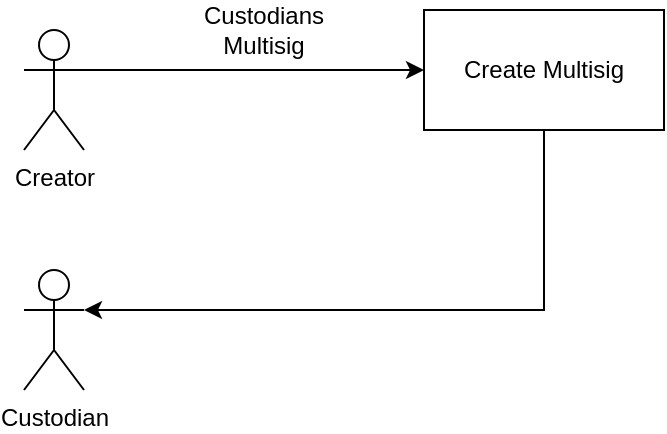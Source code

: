 <mxfile version="13.9.9" type="device" pages="4"><diagram id="Kqt06fl9nZnOBwB2AGot" name="Create"><mxGraphModel dx="981" dy="704" grid="1" gridSize="10" guides="1" tooltips="1" connect="1" arrows="1" fold="1" page="1" pageScale="1" pageWidth="1169" pageHeight="827" math="0" shadow="0"><root><mxCell id="0"/><mxCell id="1" parent="0"/><mxCell id="e-pmlgsQ2n-MrRGF6PTi-1" value="Creator" style="shape=umlActor;verticalLabelPosition=bottom;verticalAlign=top;html=1;outlineConnect=0;" vertex="1" parent="1"><mxGeometry x="110" y="140" width="30" height="60" as="geometry"/></mxCell><mxCell id="e-pmlgsQ2n-MrRGF6PTi-9" style="edgeStyle=orthogonalEdgeStyle;rounded=0;orthogonalLoop=1;jettySize=auto;html=1;exitX=0.5;exitY=1;exitDx=0;exitDy=0;entryX=1;entryY=0.333;entryDx=0;entryDy=0;entryPerimeter=0;" edge="1" parent="1" source="e-pmlgsQ2n-MrRGF6PTi-2" target="e-pmlgsQ2n-MrRGF6PTi-6"><mxGeometry relative="1" as="geometry"/></mxCell><mxCell id="e-pmlgsQ2n-MrRGF6PTi-2" value="Create Multisig" style="rounded=0;whiteSpace=wrap;html=1;" vertex="1" parent="1"><mxGeometry x="310" y="130" width="120" height="60" as="geometry"/></mxCell><mxCell id="e-pmlgsQ2n-MrRGF6PTi-3" value="" style="endArrow=classic;html=1;exitX=1;exitY=0.333;exitDx=0;exitDy=0;exitPerimeter=0;entryX=0;entryY=0.5;entryDx=0;entryDy=0;" edge="1" parent="1" source="e-pmlgsQ2n-MrRGF6PTi-1" target="e-pmlgsQ2n-MrRGF6PTi-2"><mxGeometry width="50" height="50" relative="1" as="geometry"><mxPoint x="480" y="390" as="sourcePoint"/><mxPoint x="530" y="340" as="targetPoint"/></mxGeometry></mxCell><mxCell id="e-pmlgsQ2n-MrRGF6PTi-4" value="Custodians&lt;br&gt;Multisig" style="text;html=1;strokeColor=none;fillColor=none;align=center;verticalAlign=middle;whiteSpace=wrap;rounded=0;" vertex="1" parent="1"><mxGeometry x="210" y="130" width="40" height="20" as="geometry"/></mxCell><mxCell id="e-pmlgsQ2n-MrRGF6PTi-6" value="Custodian" style="shape=umlActor;verticalLabelPosition=bottom;verticalAlign=top;html=1;outlineConnect=0;" vertex="1" parent="1"><mxGeometry x="110" y="260" width="30" height="60" as="geometry"/></mxCell></root></mxGraphModel></diagram><diagram id="5ERkF-ET7pti8h_AWqL9" name="Send"><mxGraphModel dx="981" dy="704" grid="1" gridSize="10" guides="1" tooltips="1" connect="1" arrows="1" fold="1" page="1" pageScale="1" pageWidth="1169" pageHeight="827" math="0" shadow="0"><root><mxCell id="kW0JOihTX2Gkwdn3JWi0-0"/><mxCell id="kW0JOihTX2Gkwdn3JWi0-1" parent="kW0JOihTX2Gkwdn3JWi0-0"/><mxCell id="kW0JOihTX2Gkwdn3JWi0-4" style="edgeStyle=orthogonalEdgeStyle;rounded=0;orthogonalLoop=1;jettySize=auto;html=1;exitX=1;exitY=0.333;exitDx=0;exitDy=0;exitPerimeter=0;entryX=0;entryY=0.5;entryDx=0;entryDy=0;" edge="1" parent="kW0JOihTX2Gkwdn3JWi0-1" source="kW0JOihTX2Gkwdn3JWi0-2" target="kW0JOihTX2Gkwdn3JWi0-3"><mxGeometry relative="1" as="geometry"/></mxCell><mxCell id="kW0JOihTX2Gkwdn3JWi0-2" value="Custodian" style="shape=umlActor;verticalLabelPosition=bottom;verticalAlign=top;html=1;outlineConnect=0;" vertex="1" parent="kW0JOihTX2Gkwdn3JWi0-1"><mxGeometry x="90" y="130" width="30" height="60" as="geometry"/></mxCell><mxCell id="kW0JOihTX2Gkwdn3JWi0-7" style="edgeStyle=orthogonalEdgeStyle;rounded=0;orthogonalLoop=1;jettySize=auto;html=1;exitX=1;exitY=0.5;exitDx=0;exitDy=0;entryX=0;entryY=0.5;entryDx=0;entryDy=0;" edge="1" parent="kW0JOihTX2Gkwdn3JWi0-1" source="kW0JOihTX2Gkwdn3JWi0-3" target="kW0JOihTX2Gkwdn3JWi0-6"><mxGeometry relative="1" as="geometry"/></mxCell><mxCell id="kW0JOihTX2Gkwdn3JWi0-3" value="Send" style="rounded=0;whiteSpace=wrap;html=1;" vertex="1" parent="kW0JOihTX2Gkwdn3JWi0-1"><mxGeometry x="270" y="120" width="120" height="60" as="geometry"/></mxCell><mxCell id="kW0JOihTX2Gkwdn3JWi0-5" value="recipient&lt;br&gt;amount&lt;br&gt;payload" style="text;html=1;strokeColor=none;fillColor=none;align=center;verticalAlign=middle;whiteSpace=wrap;rounded=0;" vertex="1" parent="kW0JOihTX2Gkwdn3JWi0-1"><mxGeometry x="160" y="120" width="40" height="20" as="geometry"/></mxCell><mxCell id="kW0JOihTX2Gkwdn3JWi0-6" value="transfer" style="rounded=0;whiteSpace=wrap;html=1;" vertex="1" parent="kW0JOihTX2Gkwdn3JWi0-1"><mxGeometry x="525" y="120" width="120" height="60" as="geometry"/></mxCell><mxCell id="kW0JOihTX2Gkwdn3JWi0-8" value="amount&lt;br&gt;payload" style="text;html=1;strokeColor=none;fillColor=none;align=center;verticalAlign=middle;whiteSpace=wrap;rounded=0;" vertex="1" parent="kW0JOihTX2Gkwdn3JWi0-1"><mxGeometry x="440" y="120" width="40" height="20" as="geometry"/></mxCell><mxCell id="kW0JOihTX2Gkwdn3JWi0-9" value="recipient" style="text;html=1;strokeColor=none;fillColor=none;align=center;verticalAlign=middle;whiteSpace=wrap;rounded=0;" vertex="1" parent="kW0JOihTX2Gkwdn3JWi0-1"><mxGeometry x="440" y="150" width="40" height="20" as="geometry"/></mxCell></root></mxGraphModel></diagram><diagram id="klMeii2-21Bu8zSdRwr6" name="Submit"><mxGraphModel dx="981" dy="704" grid="1" gridSize="10" guides="1" tooltips="1" connect="1" arrows="1" fold="1" page="1" pageScale="1" pageWidth="1169" pageHeight="827" math="0" shadow="0"><root><mxCell id="HlSW1sw1KCncHgXtxDz1-0"/><mxCell id="HlSW1sw1KCncHgXtxDz1-1" parent="HlSW1sw1KCncHgXtxDz1-0"/><mxCell id="lp4HKm6jgQ76Z8Aid_ck-3" style="edgeStyle=orthogonalEdgeStyle;rounded=0;orthogonalLoop=1;jettySize=auto;html=1;exitX=1;exitY=0.333;exitDx=0;exitDy=0;exitPerimeter=0;entryX=0;entryY=0.5;entryDx=0;entryDy=0;" edge="1" parent="HlSW1sw1KCncHgXtxDz1-1" source="HlSW1sw1KCncHgXtxDz1-2" target="HlSW1sw1KCncHgXtxDz1-5"><mxGeometry relative="1" as="geometry"/></mxCell><mxCell id="HlSW1sw1KCncHgXtxDz1-2" value="Custodian" style="shape=umlActor;verticalLabelPosition=bottom;verticalAlign=top;html=1;outlineConnect=0;" vertex="1" parent="HlSW1sw1KCncHgXtxDz1-1"><mxGeometry x="120" y="180" width="30" height="60" as="geometry"/></mxCell><mxCell id="lp4HKm6jgQ76Z8Aid_ck-7" style="edgeStyle=orthogonalEdgeStyle;rounded=0;orthogonalLoop=1;jettySize=auto;html=1;exitX=1;exitY=0.5;exitDx=0;exitDy=0;entryX=0.5;entryY=0;entryDx=0;entryDy=0;" edge="1" parent="HlSW1sw1KCncHgXtxDz1-1" source="HlSW1sw1KCncHgXtxDz1-5" target="HlSW1sw1KCncHgXtxDz1-6"><mxGeometry relative="1" as="geometry"/></mxCell><mxCell id="HlSW1sw1KCncHgXtxDz1-5" value="Submit" style="rounded=0;whiteSpace=wrap;html=1;" vertex="1" parent="HlSW1sw1KCncHgXtxDz1-1"><mxGeometry x="330" y="170" width="120" height="60" as="geometry"/></mxCell><mxCell id="lp4HKm6jgQ76Z8Aid_ck-1" style="edgeStyle=orthogonalEdgeStyle;rounded=0;orthogonalLoop=1;jettySize=auto;html=1;exitX=1;exitY=0.5;exitDx=0;exitDy=0;entryX=0;entryY=0.5;entryDx=0;entryDy=0;" edge="1" parent="HlSW1sw1KCncHgXtxDz1-1" source="HlSW1sw1KCncHgXtxDz1-6" target="lp4HKm6jgQ76Z8Aid_ck-0"><mxGeometry relative="1" as="geometry"/></mxCell><mxCell id="lp4HKm6jgQ76Z8Aid_ck-2" style="edgeStyle=orthogonalEdgeStyle;rounded=0;orthogonalLoop=1;jettySize=auto;html=1;exitX=0.5;exitY=1;exitDx=0;exitDy=0;" edge="1" parent="HlSW1sw1KCncHgXtxDz1-1" source="HlSW1sw1KCncHgXtxDz1-6" target="HlSW1sw1KCncHgXtxDz1-7"><mxGeometry relative="1" as="geometry"/></mxCell><mxCell id="HlSW1sw1KCncHgXtxDz1-6" value="expired" style="rhombus;whiteSpace=wrap;html=1;" vertex="1" parent="HlSW1sw1KCncHgXtxDz1-1"><mxGeometry x="510" y="280" width="80" height="80" as="geometry"/></mxCell><mxCell id="lp4HKm6jgQ76Z8Aid_ck-5" style="edgeStyle=orthogonalEdgeStyle;rounded=0;orthogonalLoop=1;jettySize=auto;html=1;exitX=1;exitY=0.5;exitDx=0;exitDy=0;entryX=0;entryY=0.5;entryDx=0;entryDy=0;" edge="1" parent="HlSW1sw1KCncHgXtxDz1-1" source="HlSW1sw1KCncHgXtxDz1-7" target="lp4HKm6jgQ76Z8Aid_ck-4"><mxGeometry relative="1" as="geometry"/></mxCell><mxCell id="lp4HKm6jgQ76Z8Aid_ck-11" style="edgeStyle=orthogonalEdgeStyle;rounded=0;orthogonalLoop=1;jettySize=auto;html=1;exitX=0;exitY=0.5;exitDx=0;exitDy=0;entryX=0;entryY=0.333;entryDx=0;entryDy=0;entryPerimeter=0;" edge="1" parent="HlSW1sw1KCncHgXtxDz1-1" source="HlSW1sw1KCncHgXtxDz1-7" target="lp4HKm6jgQ76Z8Aid_ck-6"><mxGeometry relative="1" as="geometry"/></mxCell><mxCell id="HlSW1sw1KCncHgXtxDz1-7" value="enough&lt;br&gt;signatures" style="rhombus;whiteSpace=wrap;html=1;" vertex="1" parent="HlSW1sw1KCncHgXtxDz1-1"><mxGeometry x="510" y="420" width="80" height="80" as="geometry"/></mxCell><mxCell id="lp4HKm6jgQ76Z8Aid_ck-0" value="Expire" style="rounded=0;whiteSpace=wrap;html=1;" vertex="1" parent="HlSW1sw1KCncHgXtxDz1-1"><mxGeometry x="700" y="290" width="120" height="60" as="geometry"/></mxCell><mxCell id="lp4HKm6jgQ76Z8Aid_ck-4" value="Transfer" style="rounded=0;whiteSpace=wrap;html=1;" vertex="1" parent="HlSW1sw1KCncHgXtxDz1-1"><mxGeometry x="700" y="430" width="120" height="60" as="geometry"/></mxCell><mxCell id="lp4HKm6jgQ76Z8Aid_ck-14" style="edgeStyle=orthogonalEdgeStyle;rounded=0;orthogonalLoop=1;jettySize=auto;html=1;exitX=1;exitY=0.333;exitDx=0;exitDy=0;exitPerimeter=0;entryX=0;entryY=0.5;entryDx=0;entryDy=0;" edge="1" parent="HlSW1sw1KCncHgXtxDz1-1" source="lp4HKm6jgQ76Z8Aid_ck-6" target="lp4HKm6jgQ76Z8Aid_ck-12"><mxGeometry relative="1" as="geometry"/></mxCell><mxCell id="lp4HKm6jgQ76Z8Aid_ck-6" value="Custodian" style="shape=umlActor;verticalLabelPosition=bottom;verticalAlign=top;html=1;outlineConnect=0;" vertex="1" parent="HlSW1sw1KCncHgXtxDz1-1"><mxGeometry x="120" y="300" width="30" height="60" as="geometry"/></mxCell><mxCell id="lp4HKm6jgQ76Z8Aid_ck-13" style="edgeStyle=orthogonalEdgeStyle;rounded=0;orthogonalLoop=1;jettySize=auto;html=1;exitX=1;exitY=0.5;exitDx=0;exitDy=0;entryX=0;entryY=0.5;entryDx=0;entryDy=0;" edge="1" parent="HlSW1sw1KCncHgXtxDz1-1" source="lp4HKm6jgQ76Z8Aid_ck-12" target="HlSW1sw1KCncHgXtxDz1-6"><mxGeometry relative="1" as="geometry"/></mxCell><mxCell id="lp4HKm6jgQ76Z8Aid_ck-12" value="Confirm" style="rounded=0;whiteSpace=wrap;html=1;" vertex="1" parent="HlSW1sw1KCncHgXtxDz1-1"><mxGeometry x="330" y="290" width="120" height="60" as="geometry"/></mxCell></root></mxGraphModel></diagram><diagram id="4MumId2wJjclJz-CdQYB" name="Update"><mxGraphModel dx="981" dy="704" grid="1" gridSize="10" guides="1" tooltips="1" connect="1" arrows="1" fold="1" page="1" pageScale="1" pageWidth="1169" pageHeight="827" math="0" shadow="0"><root><mxCell id="ouqRUkAtUXeR8Q0jNYkc-0"/><mxCell id="ouqRUkAtUXeR8Q0jNYkc-1" parent="ouqRUkAtUXeR8Q0jNYkc-0"/><mxCell id="4-9NwfF3HYx2Iy0B015R-0" style="edgeStyle=orthogonalEdgeStyle;rounded=0;orthogonalLoop=1;jettySize=auto;html=1;exitX=1;exitY=0.333;exitDx=0;exitDy=0;exitPerimeter=0;entryX=0;entryY=0.5;entryDx=0;entryDy=0;" edge="1" parent="ouqRUkAtUXeR8Q0jNYkc-1" source="4-9NwfF3HYx2Iy0B015R-1" target="4-9NwfF3HYx2Iy0B015R-3"><mxGeometry relative="1" as="geometry"/></mxCell><mxCell id="4-9NwfF3HYx2Iy0B015R-1" value="Custodian" style="shape=umlActor;verticalLabelPosition=bottom;verticalAlign=top;html=1;outlineConnect=0;" vertex="1" parent="ouqRUkAtUXeR8Q0jNYkc-1"><mxGeometry x="120" y="180" width="30" height="60" as="geometry"/></mxCell><mxCell id="4-9NwfF3HYx2Iy0B015R-2" style="edgeStyle=orthogonalEdgeStyle;rounded=0;orthogonalLoop=1;jettySize=auto;html=1;exitX=1;exitY=0.5;exitDx=0;exitDy=0;entryX=0.5;entryY=0;entryDx=0;entryDy=0;" edge="1" parent="ouqRUkAtUXeR8Q0jNYkc-1" source="4-9NwfF3HYx2Iy0B015R-3" target="4-9NwfF3HYx2Iy0B015R-6"><mxGeometry relative="1" as="geometry"/></mxCell><mxCell id="4-9NwfF3HYx2Iy0B015R-3" value="Submit" style="rounded=0;whiteSpace=wrap;html=1;" vertex="1" parent="ouqRUkAtUXeR8Q0jNYkc-1"><mxGeometry x="330" y="170" width="120" height="60" as="geometry"/></mxCell><mxCell id="4-9NwfF3HYx2Iy0B015R-4" style="edgeStyle=orthogonalEdgeStyle;rounded=0;orthogonalLoop=1;jettySize=auto;html=1;exitX=1;exitY=0.5;exitDx=0;exitDy=0;entryX=0;entryY=0.5;entryDx=0;entryDy=0;" edge="1" parent="ouqRUkAtUXeR8Q0jNYkc-1" source="4-9NwfF3HYx2Iy0B015R-6" target="4-9NwfF3HYx2Iy0B015R-10"><mxGeometry relative="1" as="geometry"/></mxCell><mxCell id="4-9NwfF3HYx2Iy0B015R-6" value="expired" style="rhombus;whiteSpace=wrap;html=1;" vertex="1" parent="ouqRUkAtUXeR8Q0jNYkc-1"><mxGeometry x="510" y="280" width="80" height="80" as="geometry"/></mxCell><mxCell id="4-9NwfF3HYx2Iy0B015R-7" style="edgeStyle=orthogonalEdgeStyle;rounded=0;orthogonalLoop=1;jettySize=auto;html=1;exitX=1;exitY=0.5;exitDx=0;exitDy=0;entryX=0;entryY=0.5;entryDx=0;entryDy=0;" edge="1" parent="ouqRUkAtUXeR8Q0jNYkc-1" source="4-9NwfF3HYx2Iy0B015R-9" target="4-9NwfF3HYx2Iy0B015R-11"><mxGeometry relative="1" as="geometry"/></mxCell><mxCell id="4-9NwfF3HYx2Iy0B015R-9" value="enough&lt;br&gt;signatures" style="rhombus;whiteSpace=wrap;html=1;" vertex="1" parent="ouqRUkAtUXeR8Q0jNYkc-1"><mxGeometry x="510" y="420" width="80" height="80" as="geometry"/></mxCell><mxCell id="4-9NwfF3HYx2Iy0B015R-10" value="Expire" style="rounded=0;whiteSpace=wrap;html=1;" vertex="1" parent="ouqRUkAtUXeR8Q0jNYkc-1"><mxGeometry x="700" y="290" width="120" height="60" as="geometry"/></mxCell><mxCell id="4-9NwfF3HYx2Iy0B015R-11" value="Update" style="rounded=0;whiteSpace=wrap;html=1;" vertex="1" parent="ouqRUkAtUXeR8Q0jNYkc-1"><mxGeometry x="700" y="430" width="120" height="60" as="geometry"/></mxCell><mxCell id="4-9NwfF3HYx2Iy0B015R-12" style="edgeStyle=orthogonalEdgeStyle;rounded=0;orthogonalLoop=1;jettySize=auto;html=1;exitX=1;exitY=0.333;exitDx=0;exitDy=0;exitPerimeter=0;entryX=0;entryY=0.5;entryDx=0;entryDy=0;" edge="1" parent="ouqRUkAtUXeR8Q0jNYkc-1" source="4-9NwfF3HYx2Iy0B015R-13" target="4-9NwfF3HYx2Iy0B015R-15"><mxGeometry relative="1" as="geometry"/></mxCell><mxCell id="4-9NwfF3HYx2Iy0B015R-13" value="Custodian" style="shape=umlActor;verticalLabelPosition=bottom;verticalAlign=top;html=1;outlineConnect=0;" vertex="1" parent="ouqRUkAtUXeR8Q0jNYkc-1"><mxGeometry x="120" y="300" width="30" height="60" as="geometry"/></mxCell><mxCell id="4-9NwfF3HYx2Iy0B015R-14" style="edgeStyle=orthogonalEdgeStyle;rounded=0;orthogonalLoop=1;jettySize=auto;html=1;exitX=1;exitY=0.5;exitDx=0;exitDy=0;entryX=0;entryY=0.5;entryDx=0;entryDy=0;" edge="1" parent="ouqRUkAtUXeR8Q0jNYkc-1" source="4-9NwfF3HYx2Iy0B015R-15" target="4-9NwfF3HYx2Iy0B015R-6"><mxGeometry relative="1" as="geometry"/></mxCell><mxCell id="4-9NwfF3HYx2Iy0B015R-15" value="Confirm" style="rounded=0;whiteSpace=wrap;html=1;" vertex="1" parent="ouqRUkAtUXeR8Q0jNYkc-1"><mxGeometry x="330" y="290" width="120" height="60" as="geometry"/></mxCell><mxCell id="4-9NwfF3HYx2Iy0B015R-18" style="edgeStyle=orthogonalEdgeStyle;rounded=0;orthogonalLoop=1;jettySize=auto;html=1;exitX=1;exitY=0.333;exitDx=0;exitDy=0;exitPerimeter=0;entryX=0;entryY=0.5;entryDx=0;entryDy=0;" edge="1" parent="ouqRUkAtUXeR8Q0jNYkc-1" source="4-9NwfF3HYx2Iy0B015R-16" target="4-9NwfF3HYx2Iy0B015R-9"><mxGeometry relative="1" as="geometry"/></mxCell><mxCell id="4-9NwfF3HYx2Iy0B015R-16" value="Custodian" style="shape=umlActor;verticalLabelPosition=bottom;verticalAlign=top;html=1;outlineConnect=0;" vertex="1" parent="ouqRUkAtUXeR8Q0jNYkc-1"><mxGeometry x="120" y="440" width="30" height="60" as="geometry"/></mxCell></root></mxGraphModel></diagram></mxfile>